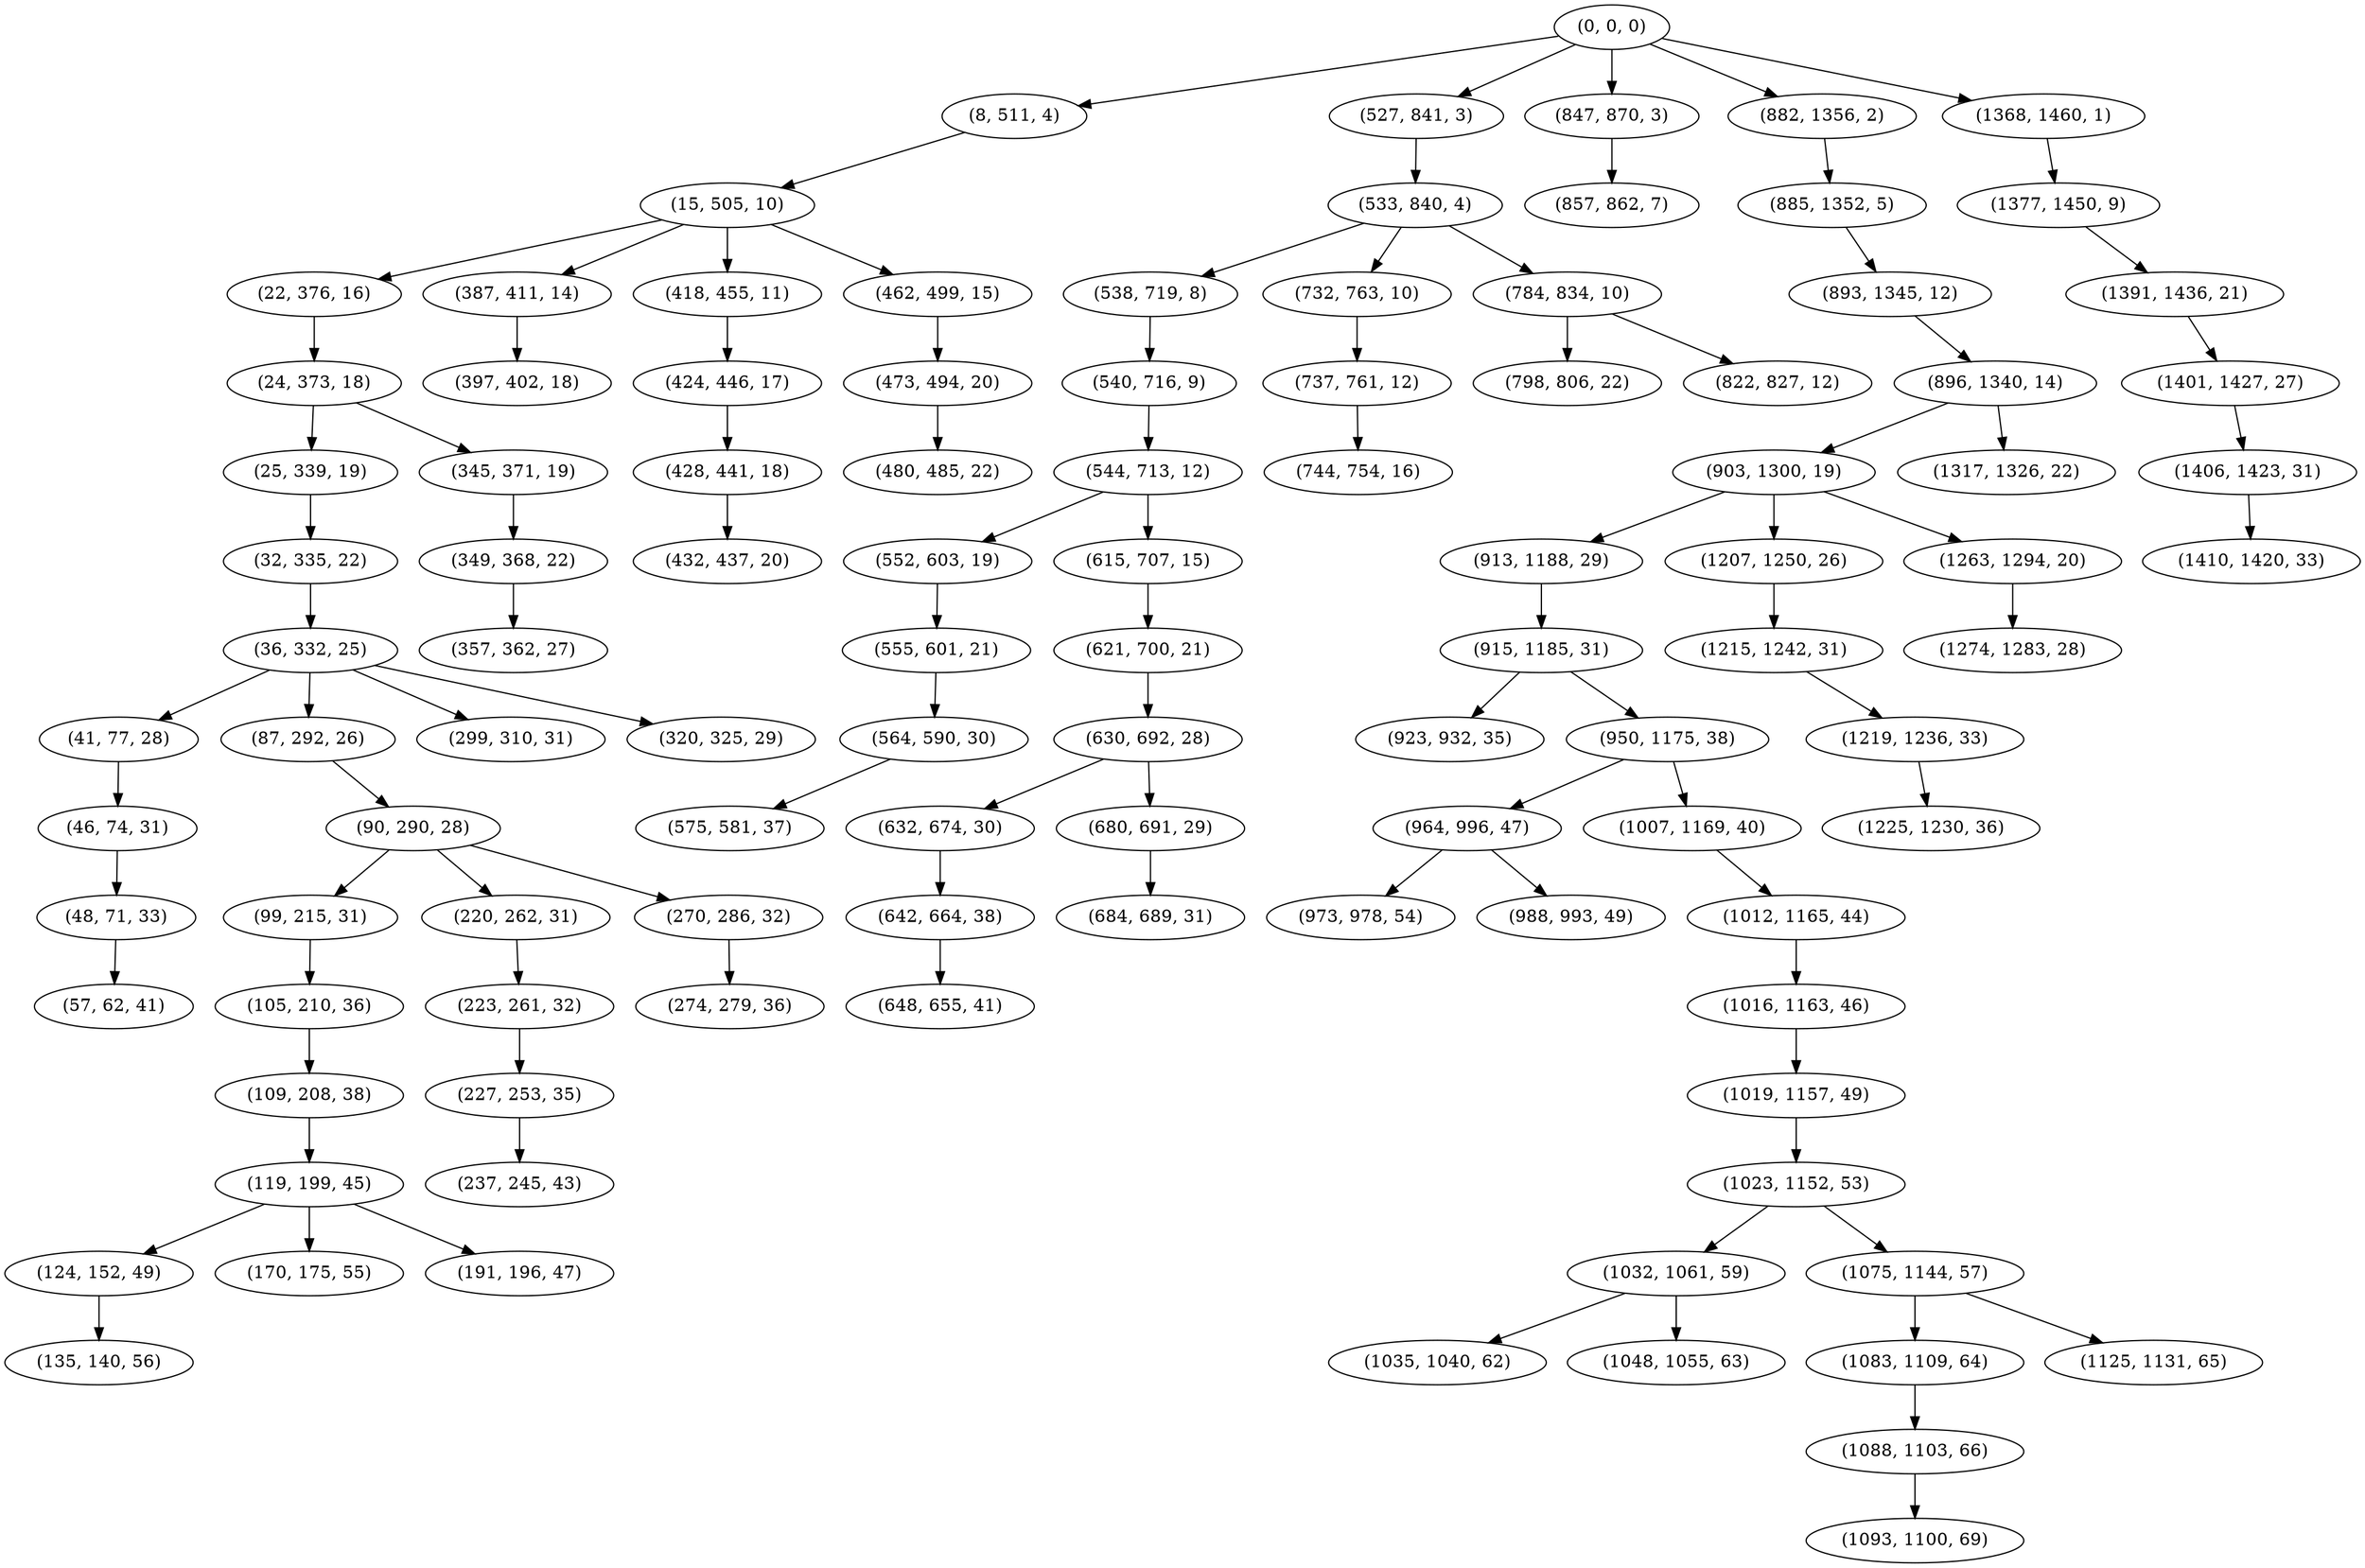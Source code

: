 digraph tree {
    "(0, 0, 0)";
    "(8, 511, 4)";
    "(15, 505, 10)";
    "(22, 376, 16)";
    "(24, 373, 18)";
    "(25, 339, 19)";
    "(32, 335, 22)";
    "(36, 332, 25)";
    "(41, 77, 28)";
    "(46, 74, 31)";
    "(48, 71, 33)";
    "(57, 62, 41)";
    "(87, 292, 26)";
    "(90, 290, 28)";
    "(99, 215, 31)";
    "(105, 210, 36)";
    "(109, 208, 38)";
    "(119, 199, 45)";
    "(124, 152, 49)";
    "(135, 140, 56)";
    "(170, 175, 55)";
    "(191, 196, 47)";
    "(220, 262, 31)";
    "(223, 261, 32)";
    "(227, 253, 35)";
    "(237, 245, 43)";
    "(270, 286, 32)";
    "(274, 279, 36)";
    "(299, 310, 31)";
    "(320, 325, 29)";
    "(345, 371, 19)";
    "(349, 368, 22)";
    "(357, 362, 27)";
    "(387, 411, 14)";
    "(397, 402, 18)";
    "(418, 455, 11)";
    "(424, 446, 17)";
    "(428, 441, 18)";
    "(432, 437, 20)";
    "(462, 499, 15)";
    "(473, 494, 20)";
    "(480, 485, 22)";
    "(527, 841, 3)";
    "(533, 840, 4)";
    "(538, 719, 8)";
    "(540, 716, 9)";
    "(544, 713, 12)";
    "(552, 603, 19)";
    "(555, 601, 21)";
    "(564, 590, 30)";
    "(575, 581, 37)";
    "(615, 707, 15)";
    "(621, 700, 21)";
    "(630, 692, 28)";
    "(632, 674, 30)";
    "(642, 664, 38)";
    "(648, 655, 41)";
    "(680, 691, 29)";
    "(684, 689, 31)";
    "(732, 763, 10)";
    "(737, 761, 12)";
    "(744, 754, 16)";
    "(784, 834, 10)";
    "(798, 806, 22)";
    "(822, 827, 12)";
    "(847, 870, 3)";
    "(857, 862, 7)";
    "(882, 1356, 2)";
    "(885, 1352, 5)";
    "(893, 1345, 12)";
    "(896, 1340, 14)";
    "(903, 1300, 19)";
    "(913, 1188, 29)";
    "(915, 1185, 31)";
    "(923, 932, 35)";
    "(950, 1175, 38)";
    "(964, 996, 47)";
    "(973, 978, 54)";
    "(988, 993, 49)";
    "(1007, 1169, 40)";
    "(1012, 1165, 44)";
    "(1016, 1163, 46)";
    "(1019, 1157, 49)";
    "(1023, 1152, 53)";
    "(1032, 1061, 59)";
    "(1035, 1040, 62)";
    "(1048, 1055, 63)";
    "(1075, 1144, 57)";
    "(1083, 1109, 64)";
    "(1088, 1103, 66)";
    "(1093, 1100, 69)";
    "(1125, 1131, 65)";
    "(1207, 1250, 26)";
    "(1215, 1242, 31)";
    "(1219, 1236, 33)";
    "(1225, 1230, 36)";
    "(1263, 1294, 20)";
    "(1274, 1283, 28)";
    "(1317, 1326, 22)";
    "(1368, 1460, 1)";
    "(1377, 1450, 9)";
    "(1391, 1436, 21)";
    "(1401, 1427, 27)";
    "(1406, 1423, 31)";
    "(1410, 1420, 33)";
    "(0, 0, 0)" -> "(8, 511, 4)";
    "(0, 0, 0)" -> "(527, 841, 3)";
    "(0, 0, 0)" -> "(847, 870, 3)";
    "(0, 0, 0)" -> "(882, 1356, 2)";
    "(0, 0, 0)" -> "(1368, 1460, 1)";
    "(8, 511, 4)" -> "(15, 505, 10)";
    "(15, 505, 10)" -> "(22, 376, 16)";
    "(15, 505, 10)" -> "(387, 411, 14)";
    "(15, 505, 10)" -> "(418, 455, 11)";
    "(15, 505, 10)" -> "(462, 499, 15)";
    "(22, 376, 16)" -> "(24, 373, 18)";
    "(24, 373, 18)" -> "(25, 339, 19)";
    "(24, 373, 18)" -> "(345, 371, 19)";
    "(25, 339, 19)" -> "(32, 335, 22)";
    "(32, 335, 22)" -> "(36, 332, 25)";
    "(36, 332, 25)" -> "(41, 77, 28)";
    "(36, 332, 25)" -> "(87, 292, 26)";
    "(36, 332, 25)" -> "(299, 310, 31)";
    "(36, 332, 25)" -> "(320, 325, 29)";
    "(41, 77, 28)" -> "(46, 74, 31)";
    "(46, 74, 31)" -> "(48, 71, 33)";
    "(48, 71, 33)" -> "(57, 62, 41)";
    "(87, 292, 26)" -> "(90, 290, 28)";
    "(90, 290, 28)" -> "(99, 215, 31)";
    "(90, 290, 28)" -> "(220, 262, 31)";
    "(90, 290, 28)" -> "(270, 286, 32)";
    "(99, 215, 31)" -> "(105, 210, 36)";
    "(105, 210, 36)" -> "(109, 208, 38)";
    "(109, 208, 38)" -> "(119, 199, 45)";
    "(119, 199, 45)" -> "(124, 152, 49)";
    "(119, 199, 45)" -> "(170, 175, 55)";
    "(119, 199, 45)" -> "(191, 196, 47)";
    "(124, 152, 49)" -> "(135, 140, 56)";
    "(220, 262, 31)" -> "(223, 261, 32)";
    "(223, 261, 32)" -> "(227, 253, 35)";
    "(227, 253, 35)" -> "(237, 245, 43)";
    "(270, 286, 32)" -> "(274, 279, 36)";
    "(345, 371, 19)" -> "(349, 368, 22)";
    "(349, 368, 22)" -> "(357, 362, 27)";
    "(387, 411, 14)" -> "(397, 402, 18)";
    "(418, 455, 11)" -> "(424, 446, 17)";
    "(424, 446, 17)" -> "(428, 441, 18)";
    "(428, 441, 18)" -> "(432, 437, 20)";
    "(462, 499, 15)" -> "(473, 494, 20)";
    "(473, 494, 20)" -> "(480, 485, 22)";
    "(527, 841, 3)" -> "(533, 840, 4)";
    "(533, 840, 4)" -> "(538, 719, 8)";
    "(533, 840, 4)" -> "(732, 763, 10)";
    "(533, 840, 4)" -> "(784, 834, 10)";
    "(538, 719, 8)" -> "(540, 716, 9)";
    "(540, 716, 9)" -> "(544, 713, 12)";
    "(544, 713, 12)" -> "(552, 603, 19)";
    "(544, 713, 12)" -> "(615, 707, 15)";
    "(552, 603, 19)" -> "(555, 601, 21)";
    "(555, 601, 21)" -> "(564, 590, 30)";
    "(564, 590, 30)" -> "(575, 581, 37)";
    "(615, 707, 15)" -> "(621, 700, 21)";
    "(621, 700, 21)" -> "(630, 692, 28)";
    "(630, 692, 28)" -> "(632, 674, 30)";
    "(630, 692, 28)" -> "(680, 691, 29)";
    "(632, 674, 30)" -> "(642, 664, 38)";
    "(642, 664, 38)" -> "(648, 655, 41)";
    "(680, 691, 29)" -> "(684, 689, 31)";
    "(732, 763, 10)" -> "(737, 761, 12)";
    "(737, 761, 12)" -> "(744, 754, 16)";
    "(784, 834, 10)" -> "(798, 806, 22)";
    "(784, 834, 10)" -> "(822, 827, 12)";
    "(847, 870, 3)" -> "(857, 862, 7)";
    "(882, 1356, 2)" -> "(885, 1352, 5)";
    "(885, 1352, 5)" -> "(893, 1345, 12)";
    "(893, 1345, 12)" -> "(896, 1340, 14)";
    "(896, 1340, 14)" -> "(903, 1300, 19)";
    "(896, 1340, 14)" -> "(1317, 1326, 22)";
    "(903, 1300, 19)" -> "(913, 1188, 29)";
    "(903, 1300, 19)" -> "(1207, 1250, 26)";
    "(903, 1300, 19)" -> "(1263, 1294, 20)";
    "(913, 1188, 29)" -> "(915, 1185, 31)";
    "(915, 1185, 31)" -> "(923, 932, 35)";
    "(915, 1185, 31)" -> "(950, 1175, 38)";
    "(950, 1175, 38)" -> "(964, 996, 47)";
    "(950, 1175, 38)" -> "(1007, 1169, 40)";
    "(964, 996, 47)" -> "(973, 978, 54)";
    "(964, 996, 47)" -> "(988, 993, 49)";
    "(1007, 1169, 40)" -> "(1012, 1165, 44)";
    "(1012, 1165, 44)" -> "(1016, 1163, 46)";
    "(1016, 1163, 46)" -> "(1019, 1157, 49)";
    "(1019, 1157, 49)" -> "(1023, 1152, 53)";
    "(1023, 1152, 53)" -> "(1032, 1061, 59)";
    "(1023, 1152, 53)" -> "(1075, 1144, 57)";
    "(1032, 1061, 59)" -> "(1035, 1040, 62)";
    "(1032, 1061, 59)" -> "(1048, 1055, 63)";
    "(1075, 1144, 57)" -> "(1083, 1109, 64)";
    "(1075, 1144, 57)" -> "(1125, 1131, 65)";
    "(1083, 1109, 64)" -> "(1088, 1103, 66)";
    "(1088, 1103, 66)" -> "(1093, 1100, 69)";
    "(1207, 1250, 26)" -> "(1215, 1242, 31)";
    "(1215, 1242, 31)" -> "(1219, 1236, 33)";
    "(1219, 1236, 33)" -> "(1225, 1230, 36)";
    "(1263, 1294, 20)" -> "(1274, 1283, 28)";
    "(1368, 1460, 1)" -> "(1377, 1450, 9)";
    "(1377, 1450, 9)" -> "(1391, 1436, 21)";
    "(1391, 1436, 21)" -> "(1401, 1427, 27)";
    "(1401, 1427, 27)" -> "(1406, 1423, 31)";
    "(1406, 1423, 31)" -> "(1410, 1420, 33)";
}
